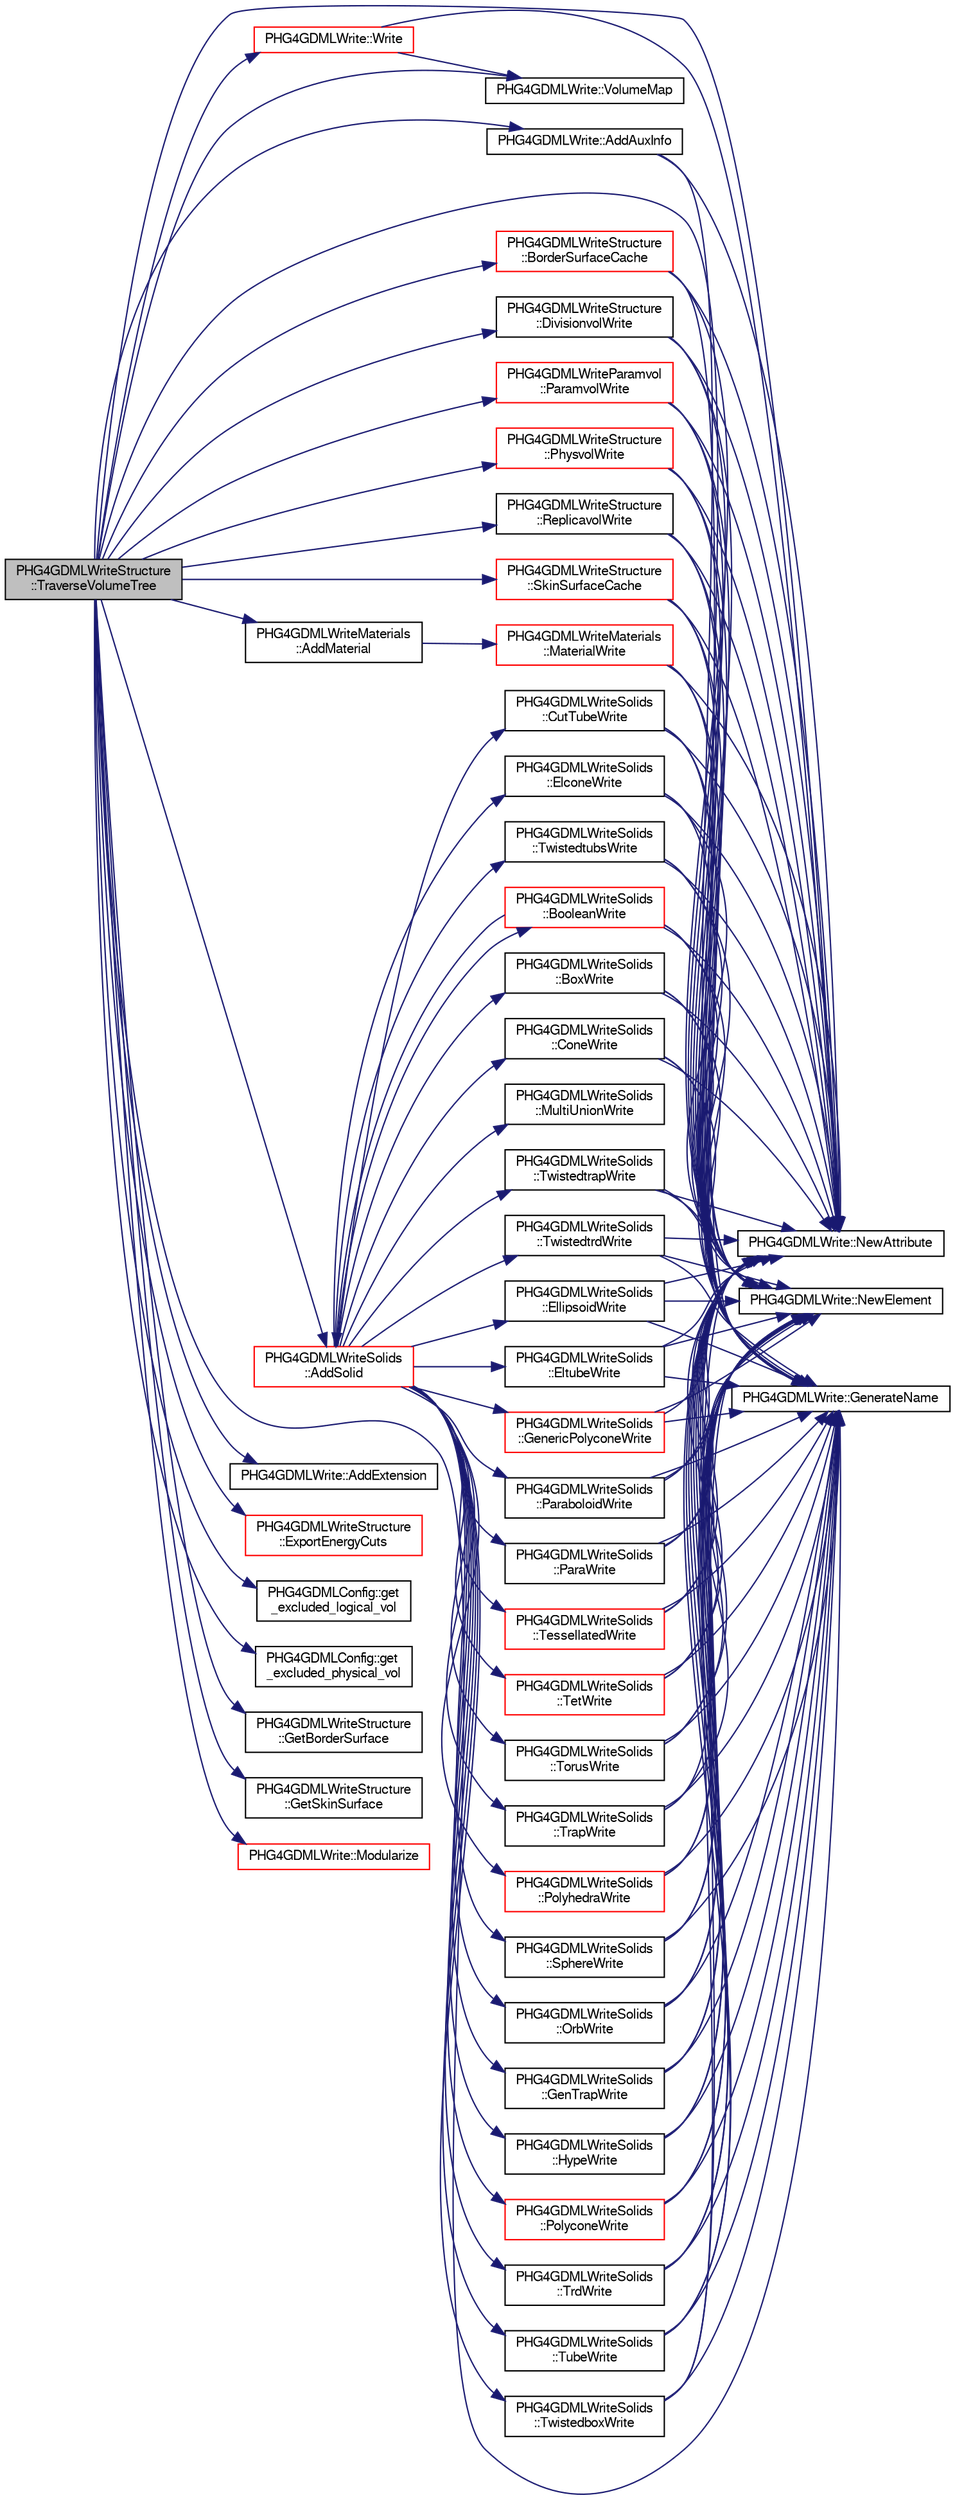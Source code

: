 digraph "PHG4GDMLWriteStructure::TraverseVolumeTree"
{
  bgcolor="transparent";
  edge [fontname="FreeSans",fontsize="10",labelfontname="FreeSans",labelfontsize="10"];
  node [fontname="FreeSans",fontsize="10",shape=record];
  rankdir="LR";
  Node1 [label="PHG4GDMLWriteStructure\l::TraverseVolumeTree",height=0.2,width=0.4,color="black", fillcolor="grey75", style="filled" fontcolor="black"];
  Node1 -> Node2 [color="midnightblue",fontsize="10",style="solid",fontname="FreeSans"];
  Node2 [label="PHG4GDMLWrite::AddAuxInfo",height=0.2,width=0.4,color="black",URL="$dd/db5/classPHG4GDMLWrite.html#a53eca251f60adbf07bc9e966ff9262a0"];
  Node2 -> Node3 [color="midnightblue",fontsize="10",style="solid",fontname="FreeSans"];
  Node3 [label="PHG4GDMLWrite::NewAttribute",height=0.2,width=0.4,color="black",URL="$dd/db5/classPHG4GDMLWrite.html#afe96dc9fdc7c1a0a1a96b59dc15dffa2"];
  Node2 -> Node4 [color="midnightblue",fontsize="10",style="solid",fontname="FreeSans"];
  Node4 [label="PHG4GDMLWrite::NewElement",height=0.2,width=0.4,color="black",URL="$dd/db5/classPHG4GDMLWrite.html#ada0a5579d406ec27f3150711ab83becc"];
  Node1 -> Node5 [color="midnightblue",fontsize="10",style="solid",fontname="FreeSans"];
  Node5 [label="PHG4GDMLWrite::AddExtension",height=0.2,width=0.4,color="black",URL="$dd/db5/classPHG4GDMLWrite.html#a3865f4634c8dddc17a15af884e88177a"];
  Node1 -> Node6 [color="midnightblue",fontsize="10",style="solid",fontname="FreeSans"];
  Node6 [label="PHG4GDMLWriteMaterials\l::AddMaterial",height=0.2,width=0.4,color="black",URL="$d3/d04/classPHG4GDMLWriteMaterials.html#a02dfefd1f4b0aa2c122952dc4ebc1a87"];
  Node6 -> Node7 [color="midnightblue",fontsize="10",style="solid",fontname="FreeSans"];
  Node7 [label="PHG4GDMLWriteMaterials\l::MaterialWrite",height=0.2,width=0.4,color="red",URL="$d3/d04/classPHG4GDMLWriteMaterials.html#a24dff32470666c766f8e697a00247b74"];
  Node7 -> Node8 [color="midnightblue",fontsize="10",style="solid",fontname="FreeSans"];
  Node8 [label="PHG4GDMLWrite::GenerateName",height=0.2,width=0.4,color="black",URL="$dd/db5/classPHG4GDMLWrite.html#a16834147e17b47595b04d27a49405198"];
  Node7 -> Node3 [color="midnightblue",fontsize="10",style="solid",fontname="FreeSans"];
  Node7 -> Node4 [color="midnightblue",fontsize="10",style="solid",fontname="FreeSans"];
  Node1 -> Node9 [color="midnightblue",fontsize="10",style="solid",fontname="FreeSans"];
  Node9 [label="PHG4GDMLWriteSolids\l::AddSolid",height=0.2,width=0.4,color="red",URL="$d0/d94/classPHG4GDMLWriteSolids.html#ae96019d064cee9517bad4aea85bd94e9"];
  Node9 -> Node10 [color="midnightblue",fontsize="10",style="solid",fontname="FreeSans"];
  Node10 [label="PHG4GDMLWriteSolids\l::BooleanWrite",height=0.2,width=0.4,color="red",URL="$d0/d94/classPHG4GDMLWriteSolids.html#acaa5a680bf366ae99a07faf07f4cbf7c"];
  Node10 -> Node9 [color="midnightblue",fontsize="10",style="solid",fontname="FreeSans"];
  Node10 -> Node8 [color="midnightblue",fontsize="10",style="solid",fontname="FreeSans"];
  Node10 -> Node3 [color="midnightblue",fontsize="10",style="solid",fontname="FreeSans"];
  Node10 -> Node4 [color="midnightblue",fontsize="10",style="solid",fontname="FreeSans"];
  Node9 -> Node11 [color="midnightblue",fontsize="10",style="solid",fontname="FreeSans"];
  Node11 [label="PHG4GDMLWriteSolids\l::BoxWrite",height=0.2,width=0.4,color="black",URL="$d0/d94/classPHG4GDMLWriteSolids.html#adb86c05c10ce4fdade5108b9e32b4398"];
  Node11 -> Node8 [color="midnightblue",fontsize="10",style="solid",fontname="FreeSans"];
  Node11 -> Node3 [color="midnightblue",fontsize="10",style="solid",fontname="FreeSans"];
  Node11 -> Node4 [color="midnightblue",fontsize="10",style="solid",fontname="FreeSans"];
  Node9 -> Node12 [color="midnightblue",fontsize="10",style="solid",fontname="FreeSans"];
  Node12 [label="PHG4GDMLWriteSolids\l::ConeWrite",height=0.2,width=0.4,color="black",URL="$d0/d94/classPHG4GDMLWriteSolids.html#af0fa6864ad9bdd61795f81b23e0c05c9"];
  Node12 -> Node8 [color="midnightblue",fontsize="10",style="solid",fontname="FreeSans"];
  Node12 -> Node3 [color="midnightblue",fontsize="10",style="solid",fontname="FreeSans"];
  Node12 -> Node4 [color="midnightblue",fontsize="10",style="solid",fontname="FreeSans"];
  Node9 -> Node13 [color="midnightblue",fontsize="10",style="solid",fontname="FreeSans"];
  Node13 [label="PHG4GDMLWriteSolids\l::CutTubeWrite",height=0.2,width=0.4,color="black",URL="$d0/d94/classPHG4GDMLWriteSolids.html#afa8d5aea54a4b2e2367e0511bc7c12a5"];
  Node13 -> Node8 [color="midnightblue",fontsize="10",style="solid",fontname="FreeSans"];
  Node13 -> Node3 [color="midnightblue",fontsize="10",style="solid",fontname="FreeSans"];
  Node13 -> Node4 [color="midnightblue",fontsize="10",style="solid",fontname="FreeSans"];
  Node9 -> Node14 [color="midnightblue",fontsize="10",style="solid",fontname="FreeSans"];
  Node14 [label="PHG4GDMLWriteSolids\l::ElconeWrite",height=0.2,width=0.4,color="black",URL="$d0/d94/classPHG4GDMLWriteSolids.html#a95a1f206d10ac25171774e465e42246c"];
  Node14 -> Node8 [color="midnightblue",fontsize="10",style="solid",fontname="FreeSans"];
  Node14 -> Node3 [color="midnightblue",fontsize="10",style="solid",fontname="FreeSans"];
  Node14 -> Node4 [color="midnightblue",fontsize="10",style="solid",fontname="FreeSans"];
  Node9 -> Node15 [color="midnightblue",fontsize="10",style="solid",fontname="FreeSans"];
  Node15 [label="PHG4GDMLWriteSolids\l::EllipsoidWrite",height=0.2,width=0.4,color="black",URL="$d0/d94/classPHG4GDMLWriteSolids.html#a0ecc7bc248265507e79a9fca71575014"];
  Node15 -> Node8 [color="midnightblue",fontsize="10",style="solid",fontname="FreeSans"];
  Node15 -> Node3 [color="midnightblue",fontsize="10",style="solid",fontname="FreeSans"];
  Node15 -> Node4 [color="midnightblue",fontsize="10",style="solid",fontname="FreeSans"];
  Node9 -> Node16 [color="midnightblue",fontsize="10",style="solid",fontname="FreeSans"];
  Node16 [label="PHG4GDMLWriteSolids\l::EltubeWrite",height=0.2,width=0.4,color="black",URL="$d0/d94/classPHG4GDMLWriteSolids.html#ab8adc5f1f99be44fbfbf7cb3c5e1e020"];
  Node16 -> Node8 [color="midnightblue",fontsize="10",style="solid",fontname="FreeSans"];
  Node16 -> Node3 [color="midnightblue",fontsize="10",style="solid",fontname="FreeSans"];
  Node16 -> Node4 [color="midnightblue",fontsize="10",style="solid",fontname="FreeSans"];
  Node9 -> Node17 [color="midnightblue",fontsize="10",style="solid",fontname="FreeSans"];
  Node17 [label="PHG4GDMLWriteSolids\l::GenericPolyconeWrite",height=0.2,width=0.4,color="red",URL="$d0/d94/classPHG4GDMLWriteSolids.html#ab179c3202cc083769c7c4b3a391f7bad"];
  Node17 -> Node8 [color="midnightblue",fontsize="10",style="solid",fontname="FreeSans"];
  Node17 -> Node3 [color="midnightblue",fontsize="10",style="solid",fontname="FreeSans"];
  Node17 -> Node4 [color="midnightblue",fontsize="10",style="solid",fontname="FreeSans"];
  Node9 -> Node18 [color="midnightblue",fontsize="10",style="solid",fontname="FreeSans"];
  Node18 [label="PHG4GDMLWriteSolids\l::GenTrapWrite",height=0.2,width=0.4,color="black",URL="$d0/d94/classPHG4GDMLWriteSolids.html#a9e0a708dbd9fcbfcc88009caff0d6853"];
  Node18 -> Node8 [color="midnightblue",fontsize="10",style="solid",fontname="FreeSans"];
  Node18 -> Node3 [color="midnightblue",fontsize="10",style="solid",fontname="FreeSans"];
  Node18 -> Node4 [color="midnightblue",fontsize="10",style="solid",fontname="FreeSans"];
  Node9 -> Node19 [color="midnightblue",fontsize="10",style="solid",fontname="FreeSans"];
  Node19 [label="PHG4GDMLWriteSolids\l::HypeWrite",height=0.2,width=0.4,color="black",URL="$d0/d94/classPHG4GDMLWriteSolids.html#abd293d652e55c78e3cfb5cbc4580a565"];
  Node19 -> Node8 [color="midnightblue",fontsize="10",style="solid",fontname="FreeSans"];
  Node19 -> Node3 [color="midnightblue",fontsize="10",style="solid",fontname="FreeSans"];
  Node19 -> Node4 [color="midnightblue",fontsize="10",style="solid",fontname="FreeSans"];
  Node9 -> Node20 [color="midnightblue",fontsize="10",style="solid",fontname="FreeSans"];
  Node20 [label="PHG4GDMLWriteSolids\l::MultiUnionWrite",height=0.2,width=0.4,color="black",URL="$d0/d94/classPHG4GDMLWriteSolids.html#a0e1bf2f22e7d43045979c8f4d3b7268f"];
  Node9 -> Node21 [color="midnightblue",fontsize="10",style="solid",fontname="FreeSans"];
  Node21 [label="PHG4GDMLWriteSolids\l::OrbWrite",height=0.2,width=0.4,color="black",URL="$d0/d94/classPHG4GDMLWriteSolids.html#a23f60faf33372b4ca39915d3db566a59"];
  Node21 -> Node8 [color="midnightblue",fontsize="10",style="solid",fontname="FreeSans"];
  Node21 -> Node3 [color="midnightblue",fontsize="10",style="solid",fontname="FreeSans"];
  Node21 -> Node4 [color="midnightblue",fontsize="10",style="solid",fontname="FreeSans"];
  Node9 -> Node22 [color="midnightblue",fontsize="10",style="solid",fontname="FreeSans"];
  Node22 [label="PHG4GDMLWriteSolids\l::ParaboloidWrite",height=0.2,width=0.4,color="black",URL="$d0/d94/classPHG4GDMLWriteSolids.html#a63fa8de3ebea6833999f0d15b0182330"];
  Node22 -> Node8 [color="midnightblue",fontsize="10",style="solid",fontname="FreeSans"];
  Node22 -> Node3 [color="midnightblue",fontsize="10",style="solid",fontname="FreeSans"];
  Node22 -> Node4 [color="midnightblue",fontsize="10",style="solid",fontname="FreeSans"];
  Node9 -> Node23 [color="midnightblue",fontsize="10",style="solid",fontname="FreeSans"];
  Node23 [label="PHG4GDMLWriteSolids\l::ParaWrite",height=0.2,width=0.4,color="black",URL="$d0/d94/classPHG4GDMLWriteSolids.html#a32bb2ff453c9bd44b295315d1fba4536"];
  Node23 -> Node8 [color="midnightblue",fontsize="10",style="solid",fontname="FreeSans"];
  Node23 -> Node3 [color="midnightblue",fontsize="10",style="solid",fontname="FreeSans"];
  Node23 -> Node4 [color="midnightblue",fontsize="10",style="solid",fontname="FreeSans"];
  Node9 -> Node24 [color="midnightblue",fontsize="10",style="solid",fontname="FreeSans"];
  Node24 [label="PHG4GDMLWriteSolids\l::PolyconeWrite",height=0.2,width=0.4,color="red",URL="$d0/d94/classPHG4GDMLWriteSolids.html#af6b5adff80e56fddc9767fae06af651a"];
  Node24 -> Node8 [color="midnightblue",fontsize="10",style="solid",fontname="FreeSans"];
  Node24 -> Node3 [color="midnightblue",fontsize="10",style="solid",fontname="FreeSans"];
  Node24 -> Node4 [color="midnightblue",fontsize="10",style="solid",fontname="FreeSans"];
  Node9 -> Node25 [color="midnightblue",fontsize="10",style="solid",fontname="FreeSans"];
  Node25 [label="PHG4GDMLWriteSolids\l::PolyhedraWrite",height=0.2,width=0.4,color="red",URL="$d0/d94/classPHG4GDMLWriteSolids.html#ace99086533ca2af8366d439a3a08f9ae"];
  Node25 -> Node8 [color="midnightblue",fontsize="10",style="solid",fontname="FreeSans"];
  Node25 -> Node3 [color="midnightblue",fontsize="10",style="solid",fontname="FreeSans"];
  Node25 -> Node4 [color="midnightblue",fontsize="10",style="solid",fontname="FreeSans"];
  Node9 -> Node26 [color="midnightblue",fontsize="10",style="solid",fontname="FreeSans"];
  Node26 [label="PHG4GDMLWriteSolids\l::SphereWrite",height=0.2,width=0.4,color="black",URL="$d0/d94/classPHG4GDMLWriteSolids.html#a6e42ab8eadb2fde73103ced7c6515d43"];
  Node26 -> Node8 [color="midnightblue",fontsize="10",style="solid",fontname="FreeSans"];
  Node26 -> Node3 [color="midnightblue",fontsize="10",style="solid",fontname="FreeSans"];
  Node26 -> Node4 [color="midnightblue",fontsize="10",style="solid",fontname="FreeSans"];
  Node9 -> Node27 [color="midnightblue",fontsize="10",style="solid",fontname="FreeSans"];
  Node27 [label="PHG4GDMLWriteSolids\l::TessellatedWrite",height=0.2,width=0.4,color="red",URL="$d0/d94/classPHG4GDMLWriteSolids.html#a0f2faa6ed82bbf74fdde4ded9c9eba48"];
  Node27 -> Node8 [color="midnightblue",fontsize="10",style="solid",fontname="FreeSans"];
  Node27 -> Node3 [color="midnightblue",fontsize="10",style="solid",fontname="FreeSans"];
  Node27 -> Node4 [color="midnightblue",fontsize="10",style="solid",fontname="FreeSans"];
  Node9 -> Node28 [color="midnightblue",fontsize="10",style="solid",fontname="FreeSans"];
  Node28 [label="PHG4GDMLWriteSolids\l::TetWrite",height=0.2,width=0.4,color="red",URL="$d0/d94/classPHG4GDMLWriteSolids.html#ac5a46e9304dc7ebcf40b4268fa26c9ea"];
  Node28 -> Node8 [color="midnightblue",fontsize="10",style="solid",fontname="FreeSans"];
  Node28 -> Node3 [color="midnightblue",fontsize="10",style="solid",fontname="FreeSans"];
  Node28 -> Node4 [color="midnightblue",fontsize="10",style="solid",fontname="FreeSans"];
  Node9 -> Node29 [color="midnightblue",fontsize="10",style="solid",fontname="FreeSans"];
  Node29 [label="PHG4GDMLWriteSolids\l::TorusWrite",height=0.2,width=0.4,color="black",URL="$d0/d94/classPHG4GDMLWriteSolids.html#a5a965c3c48b3db833ab9ed45a9bbdb41"];
  Node29 -> Node8 [color="midnightblue",fontsize="10",style="solid",fontname="FreeSans"];
  Node29 -> Node3 [color="midnightblue",fontsize="10",style="solid",fontname="FreeSans"];
  Node29 -> Node4 [color="midnightblue",fontsize="10",style="solid",fontname="FreeSans"];
  Node9 -> Node30 [color="midnightblue",fontsize="10",style="solid",fontname="FreeSans"];
  Node30 [label="PHG4GDMLWriteSolids\l::TrapWrite",height=0.2,width=0.4,color="black",URL="$d0/d94/classPHG4GDMLWriteSolids.html#a80558da78c1f285c6242bbc0144465a1"];
  Node30 -> Node8 [color="midnightblue",fontsize="10",style="solid",fontname="FreeSans"];
  Node30 -> Node3 [color="midnightblue",fontsize="10",style="solid",fontname="FreeSans"];
  Node30 -> Node4 [color="midnightblue",fontsize="10",style="solid",fontname="FreeSans"];
  Node9 -> Node31 [color="midnightblue",fontsize="10",style="solid",fontname="FreeSans"];
  Node31 [label="PHG4GDMLWriteSolids\l::TrdWrite",height=0.2,width=0.4,color="black",URL="$d0/d94/classPHG4GDMLWriteSolids.html#aec95c52a133f535ceb1c24ca9ebd59e4"];
  Node31 -> Node8 [color="midnightblue",fontsize="10",style="solid",fontname="FreeSans"];
  Node31 -> Node3 [color="midnightblue",fontsize="10",style="solid",fontname="FreeSans"];
  Node31 -> Node4 [color="midnightblue",fontsize="10",style="solid",fontname="FreeSans"];
  Node9 -> Node32 [color="midnightblue",fontsize="10",style="solid",fontname="FreeSans"];
  Node32 [label="PHG4GDMLWriteSolids\l::TubeWrite",height=0.2,width=0.4,color="black",URL="$d0/d94/classPHG4GDMLWriteSolids.html#a344250f109aa3c8b80573dfd51655ddb"];
  Node32 -> Node8 [color="midnightblue",fontsize="10",style="solid",fontname="FreeSans"];
  Node32 -> Node3 [color="midnightblue",fontsize="10",style="solid",fontname="FreeSans"];
  Node32 -> Node4 [color="midnightblue",fontsize="10",style="solid",fontname="FreeSans"];
  Node9 -> Node33 [color="midnightblue",fontsize="10",style="solid",fontname="FreeSans"];
  Node33 [label="PHG4GDMLWriteSolids\l::TwistedboxWrite",height=0.2,width=0.4,color="black",URL="$d0/d94/classPHG4GDMLWriteSolids.html#a1fe20a0882d9c7856a4036a83ff88c27"];
  Node33 -> Node8 [color="midnightblue",fontsize="10",style="solid",fontname="FreeSans"];
  Node33 -> Node3 [color="midnightblue",fontsize="10",style="solid",fontname="FreeSans"];
  Node33 -> Node4 [color="midnightblue",fontsize="10",style="solid",fontname="FreeSans"];
  Node9 -> Node34 [color="midnightblue",fontsize="10",style="solid",fontname="FreeSans"];
  Node34 [label="PHG4GDMLWriteSolids\l::TwistedtrapWrite",height=0.2,width=0.4,color="black",URL="$d0/d94/classPHG4GDMLWriteSolids.html#a971e013b661799d807ea7a464c04bd15"];
  Node34 -> Node8 [color="midnightblue",fontsize="10",style="solid",fontname="FreeSans"];
  Node34 -> Node3 [color="midnightblue",fontsize="10",style="solid",fontname="FreeSans"];
  Node34 -> Node4 [color="midnightblue",fontsize="10",style="solid",fontname="FreeSans"];
  Node9 -> Node35 [color="midnightblue",fontsize="10",style="solid",fontname="FreeSans"];
  Node35 [label="PHG4GDMLWriteSolids\l::TwistedtrdWrite",height=0.2,width=0.4,color="black",URL="$d0/d94/classPHG4GDMLWriteSolids.html#a00f423d7d6692958b44bf97ef34e5ffb"];
  Node35 -> Node8 [color="midnightblue",fontsize="10",style="solid",fontname="FreeSans"];
  Node35 -> Node3 [color="midnightblue",fontsize="10",style="solid",fontname="FreeSans"];
  Node35 -> Node4 [color="midnightblue",fontsize="10",style="solid",fontname="FreeSans"];
  Node9 -> Node36 [color="midnightblue",fontsize="10",style="solid",fontname="FreeSans"];
  Node36 [label="PHG4GDMLWriteSolids\l::TwistedtubsWrite",height=0.2,width=0.4,color="black",URL="$d0/d94/classPHG4GDMLWriteSolids.html#a3e3f5285136c04aa88abb5f6ba33fefb"];
  Node36 -> Node8 [color="midnightblue",fontsize="10",style="solid",fontname="FreeSans"];
  Node36 -> Node3 [color="midnightblue",fontsize="10",style="solid",fontname="FreeSans"];
  Node36 -> Node4 [color="midnightblue",fontsize="10",style="solid",fontname="FreeSans"];
  Node1 -> Node37 [color="midnightblue",fontsize="10",style="solid",fontname="FreeSans"];
  Node37 [label="PHG4GDMLWriteStructure\l::BorderSurfaceCache",height=0.2,width=0.4,color="red",URL="$d2/d72/classPHG4GDMLWriteStructure.html#aa22bfa894b736e4069f3733c5410b42e"];
  Node37 -> Node8 [color="midnightblue",fontsize="10",style="solid",fontname="FreeSans"];
  Node37 -> Node3 [color="midnightblue",fontsize="10",style="solid",fontname="FreeSans"];
  Node37 -> Node4 [color="midnightblue",fontsize="10",style="solid",fontname="FreeSans"];
  Node1 -> Node38 [color="midnightblue",fontsize="10",style="solid",fontname="FreeSans"];
  Node38 [label="PHG4GDMLWriteStructure\l::DivisionvolWrite",height=0.2,width=0.4,color="black",URL="$d2/d72/classPHG4GDMLWriteStructure.html#a5e3f35ecdc19dd916da7e88b4e5d0ad5"];
  Node38 -> Node8 [color="midnightblue",fontsize="10",style="solid",fontname="FreeSans"];
  Node38 -> Node3 [color="midnightblue",fontsize="10",style="solid",fontname="FreeSans"];
  Node38 -> Node4 [color="midnightblue",fontsize="10",style="solid",fontname="FreeSans"];
  Node1 -> Node39 [color="midnightblue",fontsize="10",style="solid",fontname="FreeSans"];
  Node39 [label="PHG4GDMLWriteStructure\l::ExportEnergyCuts",height=0.2,width=0.4,color="red",URL="$d2/d72/classPHG4GDMLWriteStructure.html#a96d7e1027f518f309830051f60b25804"];
  Node1 -> Node8 [color="midnightblue",fontsize="10",style="solid",fontname="FreeSans"];
  Node1 -> Node40 [color="midnightblue",fontsize="10",style="solid",fontname="FreeSans"];
  Node40 [label="PHG4GDMLConfig::get\l_excluded_logical_vol",height=0.2,width=0.4,color="black",URL="$d9/d25/classPHG4GDMLConfig.html#ab1f130fc2a7e8c565b5daf562559348a"];
  Node1 -> Node41 [color="midnightblue",fontsize="10",style="solid",fontname="FreeSans"];
  Node41 [label="PHG4GDMLConfig::get\l_excluded_physical_vol",height=0.2,width=0.4,color="black",URL="$d9/d25/classPHG4GDMLConfig.html#ae773181c027bde9a1d37bda8c7f571f0"];
  Node1 -> Node42 [color="midnightblue",fontsize="10",style="solid",fontname="FreeSans"];
  Node42 [label="PHG4GDMLWriteStructure\l::GetBorderSurface",height=0.2,width=0.4,color="black",URL="$d2/d72/classPHG4GDMLWriteStructure.html#a6f43dec8d3aac69dda385a18e6391528"];
  Node1 -> Node43 [color="midnightblue",fontsize="10",style="solid",fontname="FreeSans"];
  Node43 [label="PHG4GDMLWriteStructure\l::GetSkinSurface",height=0.2,width=0.4,color="black",URL="$d2/d72/classPHG4GDMLWriteStructure.html#af03cba3e27bc33c5c3191e0240bd3474"];
  Node1 -> Node44 [color="midnightblue",fontsize="10",style="solid",fontname="FreeSans"];
  Node44 [label="PHG4GDMLWrite::Modularize",height=0.2,width=0.4,color="red",URL="$dd/db5/classPHG4GDMLWrite.html#a637040f93ad222662050706c4dc2c36e"];
  Node1 -> Node3 [color="midnightblue",fontsize="10",style="solid",fontname="FreeSans"];
  Node1 -> Node4 [color="midnightblue",fontsize="10",style="solid",fontname="FreeSans"];
  Node1 -> Node45 [color="midnightblue",fontsize="10",style="solid",fontname="FreeSans"];
  Node45 [label="PHG4GDMLWriteParamvol\l::ParamvolWrite",height=0.2,width=0.4,color="red",URL="$d8/dd9/classPHG4GDMLWriteParamvol.html#a93a2dff92e3409e4fe71b661e584afd1"];
  Node45 -> Node8 [color="midnightblue",fontsize="10",style="solid",fontname="FreeSans"];
  Node45 -> Node3 [color="midnightblue",fontsize="10",style="solid",fontname="FreeSans"];
  Node45 -> Node4 [color="midnightblue",fontsize="10",style="solid",fontname="FreeSans"];
  Node1 -> Node46 [color="midnightblue",fontsize="10",style="solid",fontname="FreeSans"];
  Node46 [label="PHG4GDMLWriteStructure\l::PhysvolWrite",height=0.2,width=0.4,color="red",URL="$d2/d72/classPHG4GDMLWriteStructure.html#af46624d56ade5ec0eb4bc5cb3d497387"];
  Node46 -> Node8 [color="midnightblue",fontsize="10",style="solid",fontname="FreeSans"];
  Node46 -> Node3 [color="midnightblue",fontsize="10",style="solid",fontname="FreeSans"];
  Node46 -> Node4 [color="midnightblue",fontsize="10",style="solid",fontname="FreeSans"];
  Node1 -> Node47 [color="midnightblue",fontsize="10",style="solid",fontname="FreeSans"];
  Node47 [label="PHG4GDMLWriteStructure\l::ReplicavolWrite",height=0.2,width=0.4,color="black",URL="$d2/d72/classPHG4GDMLWriteStructure.html#a9d491a55fd540a45f0ec2a6b87953782"];
  Node47 -> Node8 [color="midnightblue",fontsize="10",style="solid",fontname="FreeSans"];
  Node47 -> Node3 [color="midnightblue",fontsize="10",style="solid",fontname="FreeSans"];
  Node47 -> Node4 [color="midnightblue",fontsize="10",style="solid",fontname="FreeSans"];
  Node1 -> Node48 [color="midnightblue",fontsize="10",style="solid",fontname="FreeSans"];
  Node48 [label="PHG4GDMLWriteStructure\l::SkinSurfaceCache",height=0.2,width=0.4,color="red",URL="$d2/d72/classPHG4GDMLWriteStructure.html#a2411bf73dc26fa137b5547e3ffb033ff"];
  Node48 -> Node8 [color="midnightblue",fontsize="10",style="solid",fontname="FreeSans"];
  Node48 -> Node3 [color="midnightblue",fontsize="10",style="solid",fontname="FreeSans"];
  Node48 -> Node4 [color="midnightblue",fontsize="10",style="solid",fontname="FreeSans"];
  Node1 -> Node49 [color="midnightblue",fontsize="10",style="solid",fontname="FreeSans"];
  Node49 [label="PHG4GDMLWrite::VolumeMap",height=0.2,width=0.4,color="black",URL="$dd/db5/classPHG4GDMLWrite.html#a2e03286e47cae3a6bb779696e865a801"];
  Node1 -> Node50 [color="midnightblue",fontsize="10",style="solid",fontname="FreeSans"];
  Node50 [label="PHG4GDMLWrite::Write",height=0.2,width=0.4,color="red",URL="$dd/db5/classPHG4GDMLWrite.html#af4241e53bb71408c9bf11117053f9810"];
  Node50 -> Node3 [color="midnightblue",fontsize="10",style="solid",fontname="FreeSans"];
  Node50 -> Node49 [color="midnightblue",fontsize="10",style="solid",fontname="FreeSans"];
}
